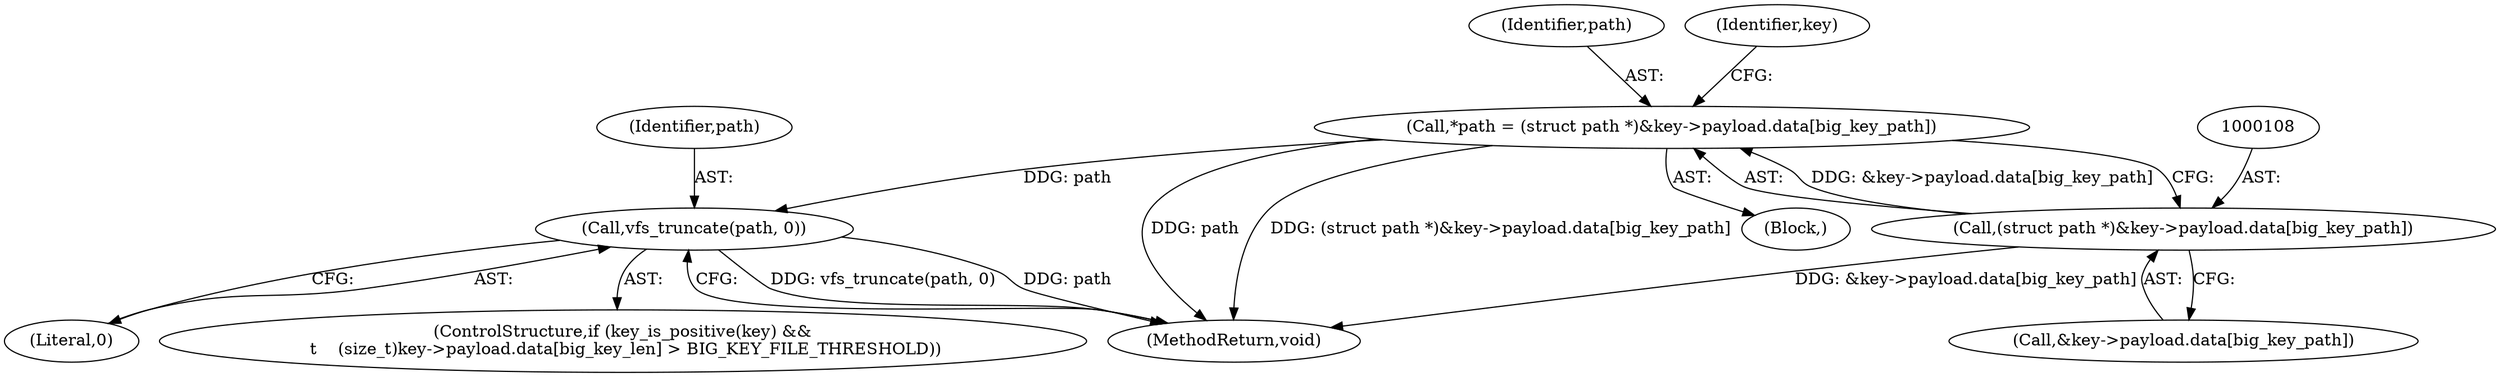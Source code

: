 digraph "0_linux_363b02dab09b3226f3bd1420dad9c72b79a42a76_1@pointer" {
"1000135" [label="(Call,vfs_truncate(path, 0))"];
"1000105" [label="(Call,*path = (struct path *)&key->payload.data[big_key_path])"];
"1000107" [label="(Call,(struct path *)&key->payload.data[big_key_path])"];
"1000109" [label="(Call,&key->payload.data[big_key_path])"];
"1000107" [label="(Call,(struct path *)&key->payload.data[big_key_path])"];
"1000135" [label="(Call,vfs_truncate(path, 0))"];
"1000103" [label="(Block,)"];
"1000137" [label="(Literal,0)"];
"1000106" [label="(Identifier,path)"];
"1000120" [label="(ControlStructure,if (key_is_positive(key) &&\n \t    (size_t)key->payload.data[big_key_len] > BIG_KEY_FILE_THRESHOLD))"];
"1000105" [label="(Call,*path = (struct path *)&key->payload.data[big_key_path])"];
"1000138" [label="(MethodReturn,void)"];
"1000118" [label="(Identifier,key)"];
"1000136" [label="(Identifier,path)"];
"1000135" -> "1000120"  [label="AST: "];
"1000135" -> "1000137"  [label="CFG: "];
"1000136" -> "1000135"  [label="AST: "];
"1000137" -> "1000135"  [label="AST: "];
"1000138" -> "1000135"  [label="CFG: "];
"1000135" -> "1000138"  [label="DDG: vfs_truncate(path, 0)"];
"1000135" -> "1000138"  [label="DDG: path"];
"1000105" -> "1000135"  [label="DDG: path"];
"1000105" -> "1000103"  [label="AST: "];
"1000105" -> "1000107"  [label="CFG: "];
"1000106" -> "1000105"  [label="AST: "];
"1000107" -> "1000105"  [label="AST: "];
"1000118" -> "1000105"  [label="CFG: "];
"1000105" -> "1000138"  [label="DDG: (struct path *)&key->payload.data[big_key_path]"];
"1000105" -> "1000138"  [label="DDG: path"];
"1000107" -> "1000105"  [label="DDG: &key->payload.data[big_key_path]"];
"1000107" -> "1000109"  [label="CFG: "];
"1000108" -> "1000107"  [label="AST: "];
"1000109" -> "1000107"  [label="AST: "];
"1000107" -> "1000138"  [label="DDG: &key->payload.data[big_key_path]"];
}
